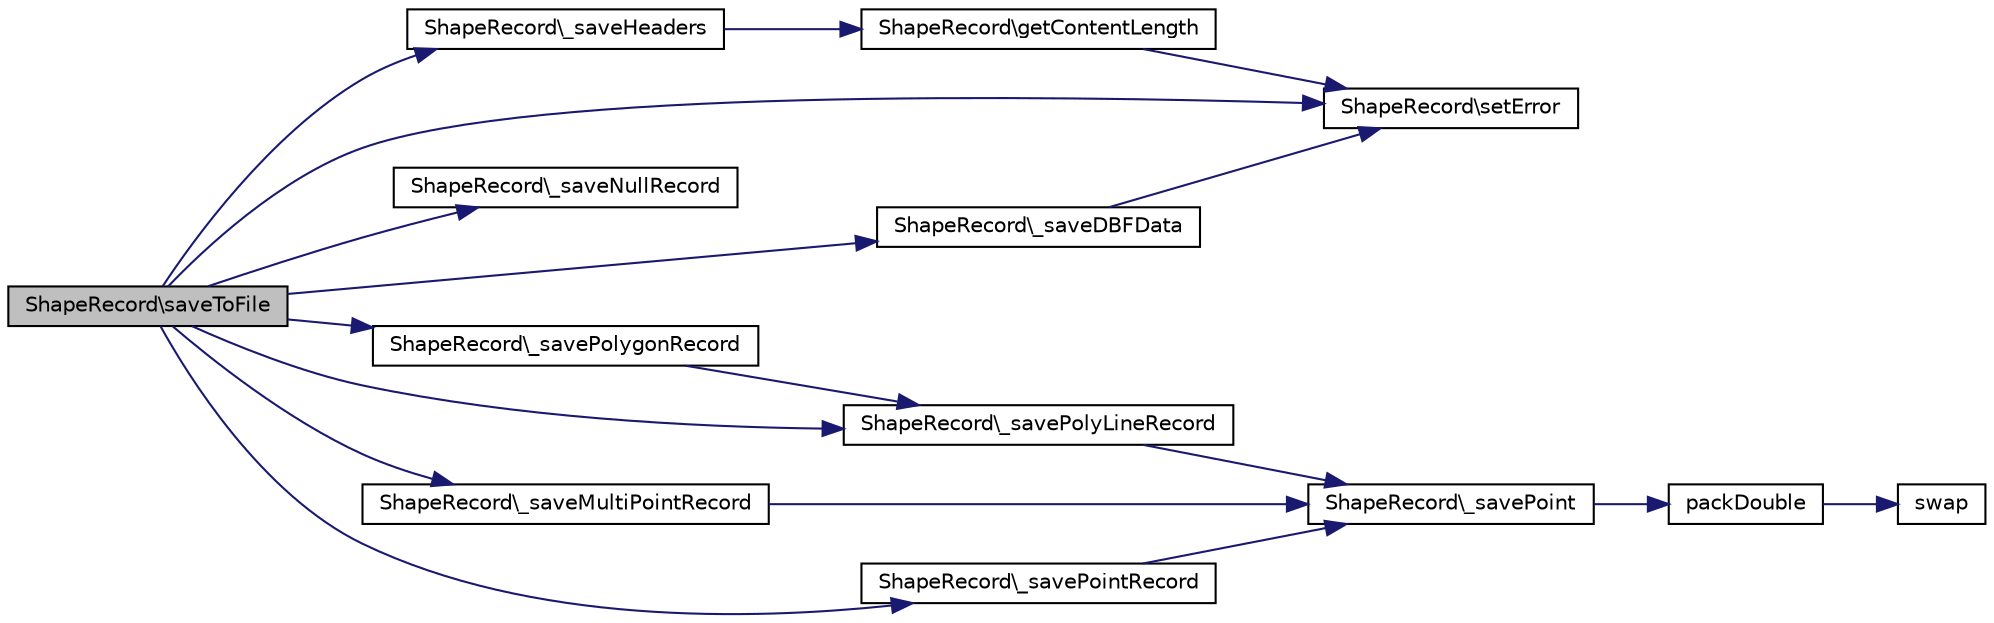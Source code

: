 digraph G
{
  edge [fontname="Helvetica",fontsize="10",labelfontname="Helvetica",labelfontsize="10"];
  node [fontname="Helvetica",fontsize="10",shape=record];
  rankdir="LR";
  Node1 [label="ShapeRecord\\saveToFile",height=0.2,width=0.4,color="black", fillcolor="grey75", style="filled" fontcolor="black"];
  Node1 -> Node2 [color="midnightblue",fontsize="10",style="solid",fontname="Helvetica"];
  Node2 [label="ShapeRecord\\_saveHeaders",height=0.2,width=0.4,color="black", fillcolor="white", style="filled",URL="$classShapeRecord.html#a423ce21efccf00b99601110b10cfe28a"];
  Node2 -> Node3 [color="midnightblue",fontsize="10",style="solid",fontname="Helvetica"];
  Node3 [label="ShapeRecord\\getContentLength",height=0.2,width=0.4,color="black", fillcolor="white", style="filled",URL="$classShapeRecord.html#a5f4865f74b6cba84c635637b8acc1c03"];
  Node3 -> Node4 [color="midnightblue",fontsize="10",style="solid",fontname="Helvetica"];
  Node4 [label="ShapeRecord\\setError",height=0.2,width=0.4,color="black", fillcolor="white", style="filled",URL="$classShapeRecord.html#a09c8440f473a2d02fd3d0d8004cfc7e7"];
  Node1 -> Node5 [color="midnightblue",fontsize="10",style="solid",fontname="Helvetica"];
  Node5 [label="ShapeRecord\\_saveNullRecord",height=0.2,width=0.4,color="black", fillcolor="white", style="filled",URL="$classShapeRecord.html#aa1fe7bcf0f212203cdba0de3a8dfd248"];
  Node1 -> Node6 [color="midnightblue",fontsize="10",style="solid",fontname="Helvetica"];
  Node6 [label="ShapeRecord\\_savePointRecord",height=0.2,width=0.4,color="black", fillcolor="white", style="filled",URL="$classShapeRecord.html#a14f81317c2ebd7a2109741597a693f46"];
  Node6 -> Node7 [color="midnightblue",fontsize="10",style="solid",fontname="Helvetica"];
  Node7 [label="ShapeRecord\\_savePoint",height=0.2,width=0.4,color="black", fillcolor="white", style="filled",URL="$classShapeRecord.html#a356811f01ba5b7c2fa7777248b63303e"];
  Node7 -> Node8 [color="midnightblue",fontsize="10",style="solid",fontname="Helvetica"];
  Node8 [label="packDouble",height=0.2,width=0.4,color="black", fillcolor="white", style="filled",URL="$ShapeFile_8lib_8php.html#a831639e46601808c6b4fa74067668691"];
  Node8 -> Node9 [color="midnightblue",fontsize="10",style="solid",fontname="Helvetica"];
  Node9 [label="swap",height=0.2,width=0.4,color="black", fillcolor="white", style="filled",URL="$ShapeFile_8lib_8php.html#a01f53812967968dc474e8cf9ede4a47f"];
  Node1 -> Node10 [color="midnightblue",fontsize="10",style="solid",fontname="Helvetica"];
  Node10 [label="ShapeRecord\\_savePolyLineRecord",height=0.2,width=0.4,color="black", fillcolor="white", style="filled",URL="$classShapeRecord.html#ae3747a8916d93df6bd447b45551b441b"];
  Node10 -> Node7 [color="midnightblue",fontsize="10",style="solid",fontname="Helvetica"];
  Node1 -> Node11 [color="midnightblue",fontsize="10",style="solid",fontname="Helvetica"];
  Node11 [label="ShapeRecord\\_savePolygonRecord",height=0.2,width=0.4,color="black", fillcolor="white", style="filled",URL="$classShapeRecord.html#ad6be706a0179e14e6f724dedcc3a917b"];
  Node11 -> Node10 [color="midnightblue",fontsize="10",style="solid",fontname="Helvetica"];
  Node1 -> Node12 [color="midnightblue",fontsize="10",style="solid",fontname="Helvetica"];
  Node12 [label="ShapeRecord\\_saveMultiPointRecord",height=0.2,width=0.4,color="black", fillcolor="white", style="filled",URL="$classShapeRecord.html#aaebe3743276517c522039beb7d9c36b0"];
  Node12 -> Node7 [color="midnightblue",fontsize="10",style="solid",fontname="Helvetica"];
  Node1 -> Node4 [color="midnightblue",fontsize="10",style="solid",fontname="Helvetica"];
  Node1 -> Node13 [color="midnightblue",fontsize="10",style="solid",fontname="Helvetica"];
  Node13 [label="ShapeRecord\\_saveDBFData",height=0.2,width=0.4,color="black", fillcolor="white", style="filled",URL="$classShapeRecord.html#a705ae34c932fe6337805da52755ae066"];
  Node13 -> Node4 [color="midnightblue",fontsize="10",style="solid",fontname="Helvetica"];
}
